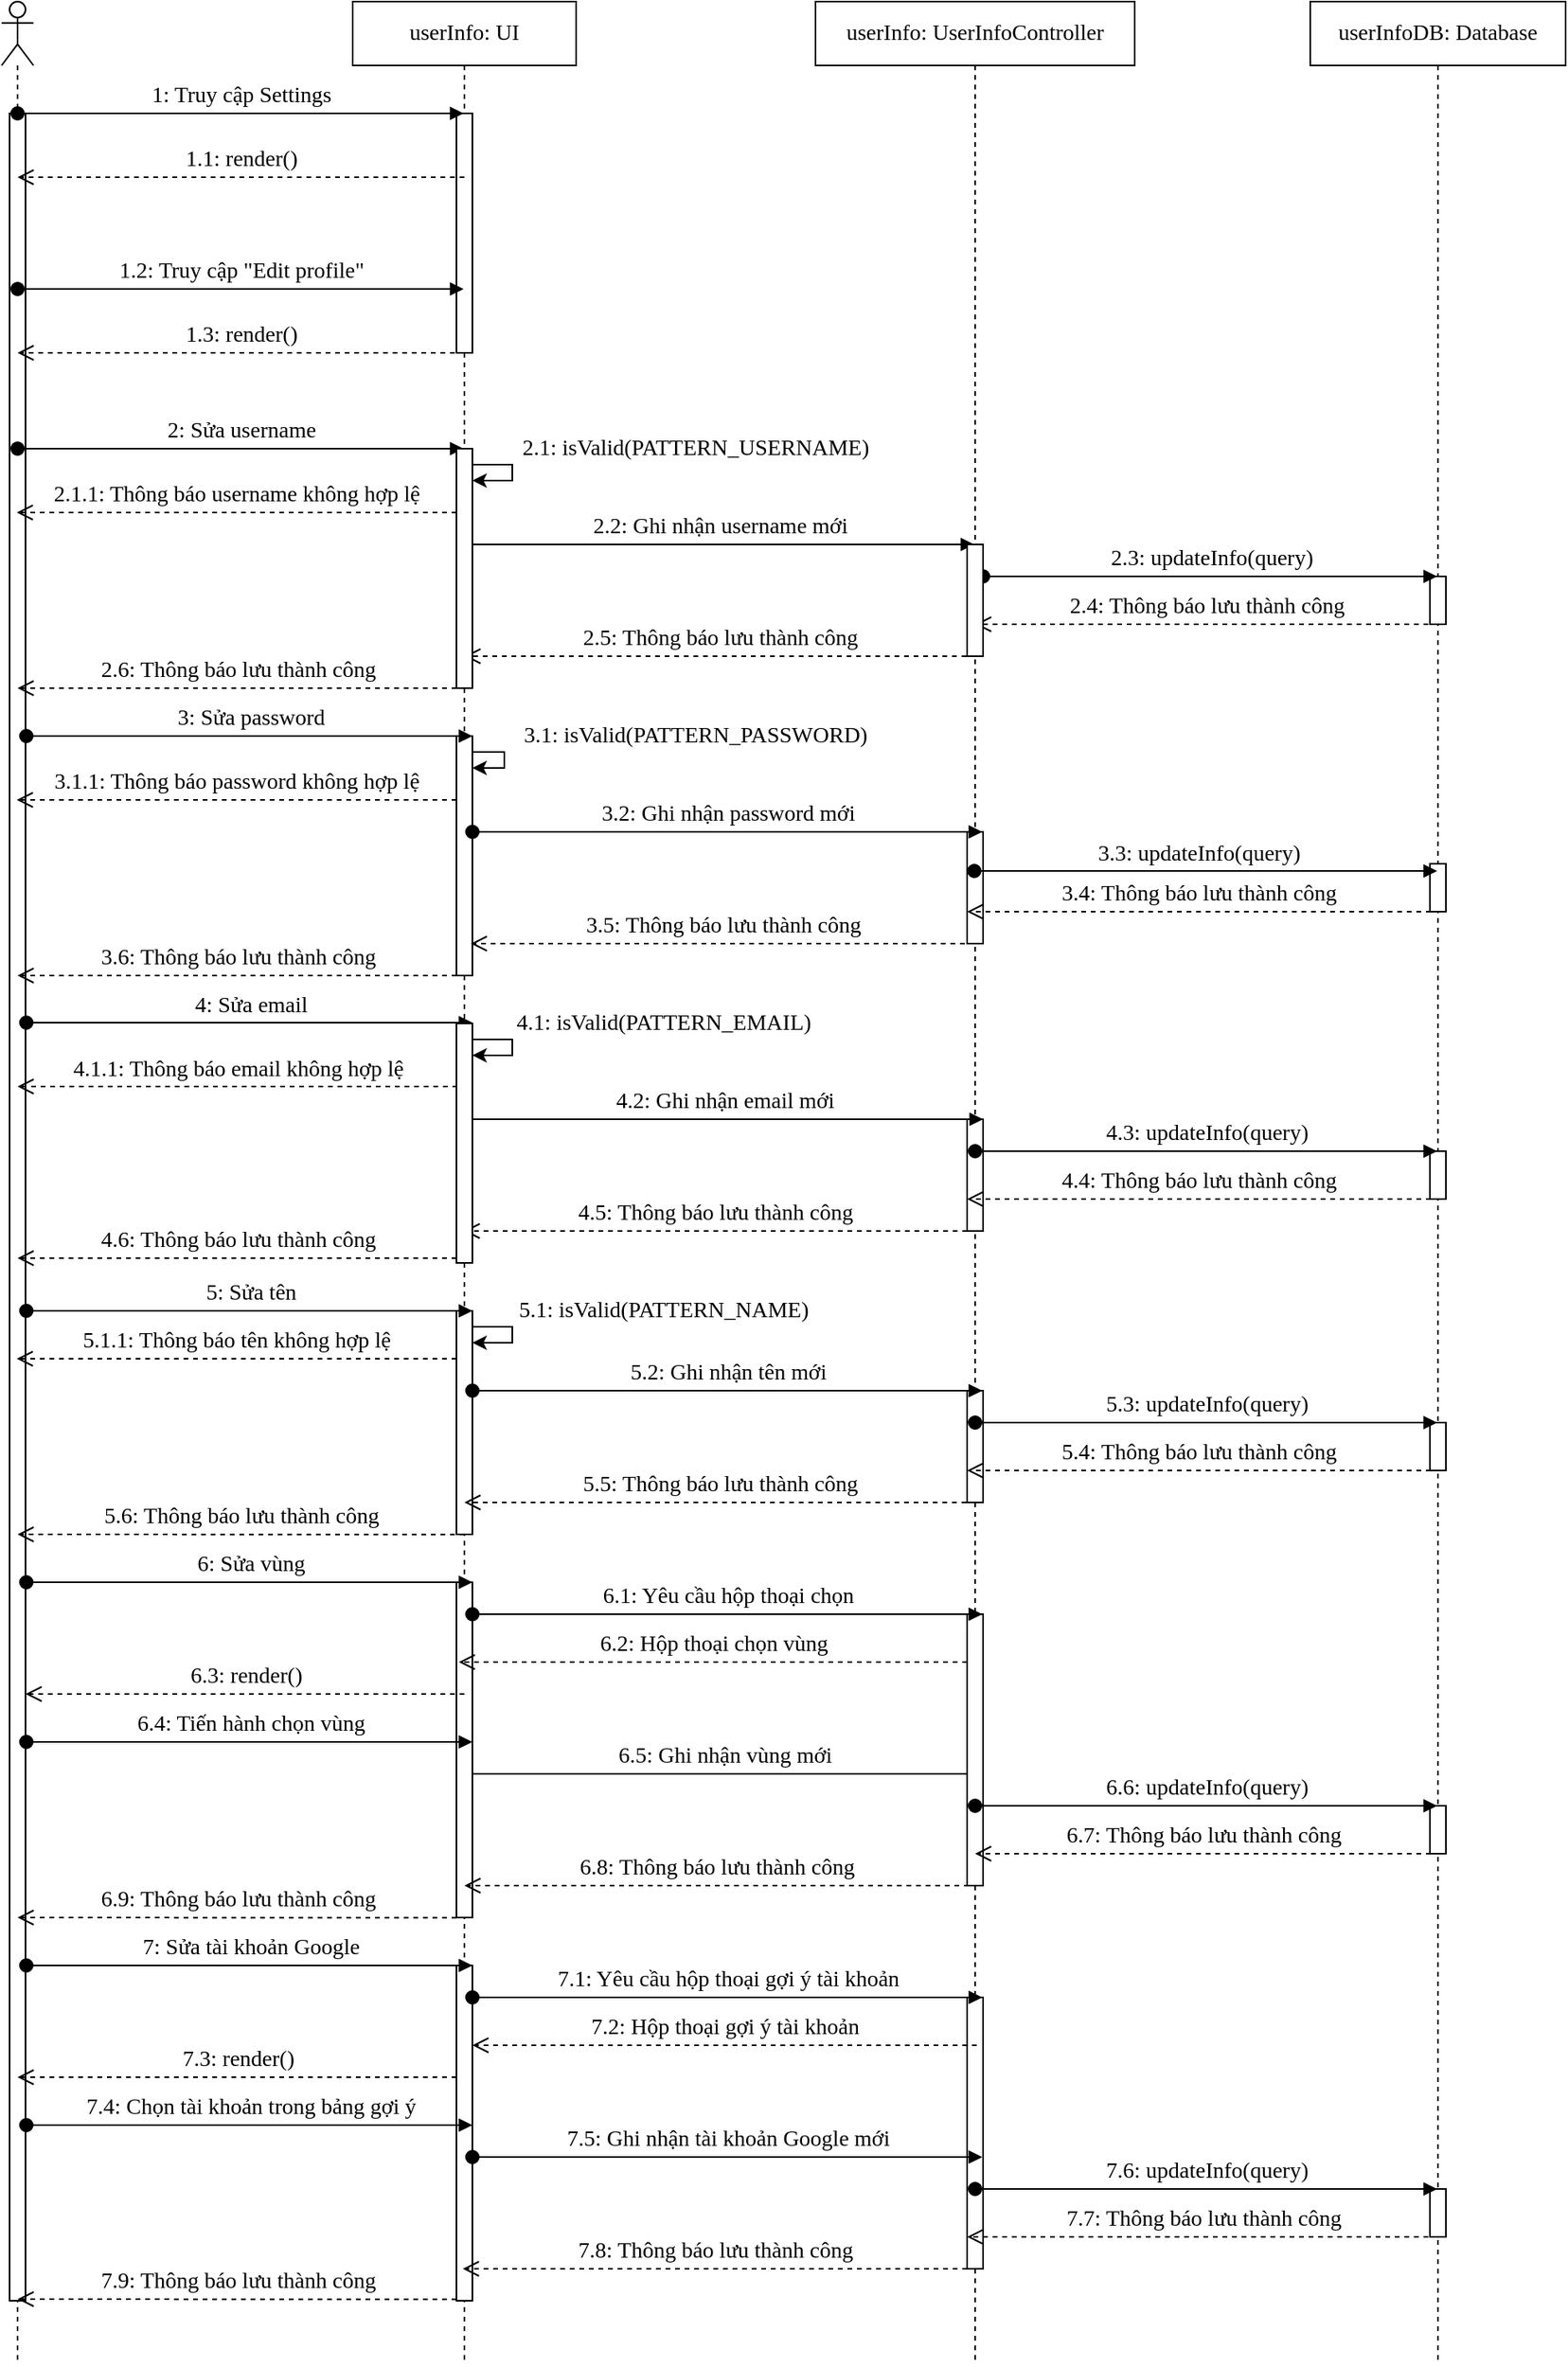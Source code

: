 <mxfile version="13.10.4" type="device"><diagram id="vZMithF2oSo7XbGlCbBh" name="Page-1"><mxGraphModel dx="868" dy="450" grid="1" gridSize="10" guides="1" tooltips="1" connect="1" arrows="1" fold="1" page="1" pageScale="1" pageWidth="2336" pageHeight="1654" math="0" shadow="0"><root><mxCell id="0"/><mxCell id="1" parent="0"/><mxCell id="Ax4j-fQxOVTr2Qwot98N-1" value="" style="shape=umlLifeline;participant=umlActor;perimeter=lifelinePerimeter;whiteSpace=wrap;html=1;container=1;collapsible=0;recursiveResize=0;verticalAlign=top;spacingTop=36;outlineConnect=0;fontFamily=Verdana;fontSize=14;" parent="1" vertex="1"><mxGeometry x="40" y="40" width="20" height="1480" as="geometry"/></mxCell><mxCell id="Ax4j-fQxOVTr2Qwot98N-22" value="" style="html=1;points=[];perimeter=orthogonalPerimeter;fontFamily=Verdana;fontSize=14;" parent="Ax4j-fQxOVTr2Qwot98N-1" vertex="1"><mxGeometry x="5" y="70" width="10" height="1370" as="geometry"/></mxCell><mxCell id="Ax4j-fQxOVTr2Qwot98N-2" value="userInfo: UI" style="shape=umlLifeline;perimeter=lifelinePerimeter;whiteSpace=wrap;html=1;container=1;collapsible=0;recursiveResize=0;outlineConnect=0;fontFamily=Verdana;fontSize=14;" parent="1" vertex="1"><mxGeometry x="260" y="40" width="140" height="1480" as="geometry"/></mxCell><mxCell id="Ax4j-fQxOVTr2Qwot98N-12" value="" style="html=1;points=[];perimeter=orthogonalPerimeter;fontFamily=Verdana;fontSize=14;" parent="Ax4j-fQxOVTr2Qwot98N-2" vertex="1"><mxGeometry x="65" y="280" width="10" height="40" as="geometry"/></mxCell><mxCell id="Ax4j-fQxOVTr2Qwot98N-13" style="edgeStyle=orthogonalEdgeStyle;rounded=0;orthogonalLoop=1;jettySize=auto;html=1;fontFamily=Verdana;fontSize=14;" parent="Ax4j-fQxOVTr2Qwot98N-2" source="Ax4j-fQxOVTr2Qwot98N-12" target="Ax4j-fQxOVTr2Qwot98N-12" edge="1"><mxGeometry relative="1" as="geometry"><Array as="points"><mxPoint x="100" y="290"/><mxPoint x="100" y="300"/></Array></mxGeometry></mxCell><mxCell id="w-pw_osbORtOVs6WW12U-4" value="" style="html=1;points=[];perimeter=orthogonalPerimeter;fontFamily=Verdana;fontSize=14;" parent="Ax4j-fQxOVTr2Qwot98N-2" vertex="1"><mxGeometry x="65" y="70" width="10" height="150" as="geometry"/></mxCell><mxCell id="w-pw_osbORtOVs6WW12U-17" value="" style="html=1;points=[];perimeter=orthogonalPerimeter;fontFamily=Verdana;fontSize=14;" parent="Ax4j-fQxOVTr2Qwot98N-2" vertex="1"><mxGeometry x="65" y="460" width="10" height="30" as="geometry"/></mxCell><mxCell id="w-pw_osbORtOVs6WW12U-18" style="edgeStyle=orthogonalEdgeStyle;rounded=0;orthogonalLoop=1;jettySize=auto;html=1;fontFamily=Verdana;fontSize=14;" parent="Ax4j-fQxOVTr2Qwot98N-2" source="w-pw_osbORtOVs6WW12U-17" target="w-pw_osbORtOVs6WW12U-17" edge="1"><mxGeometry relative="1" as="geometry"><Array as="points"><mxPoint x="95" y="470"/><mxPoint x="90" y="480"/></Array></mxGeometry></mxCell><mxCell id="w-pw_osbORtOVs6WW12U-23" value="" style="html=1;points=[];perimeter=orthogonalPerimeter;fontFamily=Verdana;fontSize=14;" parent="Ax4j-fQxOVTr2Qwot98N-2" vertex="1"><mxGeometry x="65" y="460" width="10" height="150" as="geometry"/></mxCell><mxCell id="w-pw_osbORtOVs6WW12U-39" value="" style="html=1;points=[];perimeter=orthogonalPerimeter;fontFamily=Verdana;fontSize=14;" parent="Ax4j-fQxOVTr2Qwot98N-2" vertex="1"><mxGeometry x="65" y="640" width="10" height="40" as="geometry"/></mxCell><mxCell id="w-pw_osbORtOVs6WW12U-40" style="edgeStyle=orthogonalEdgeStyle;rounded=0;orthogonalLoop=1;jettySize=auto;html=1;fontFamily=Verdana;fontSize=14;" parent="Ax4j-fQxOVTr2Qwot98N-2" source="w-pw_osbORtOVs6WW12U-39" target="w-pw_osbORtOVs6WW12U-39" edge="1"><mxGeometry relative="1" as="geometry"><Array as="points"><mxPoint x="100" y="650"/><mxPoint x="100" y="660"/></Array></mxGeometry></mxCell><mxCell id="w-pw_osbORtOVs6WW12U-56" value="" style="html=1;points=[];perimeter=orthogonalPerimeter;fontFamily=Verdana;fontSize=14;" parent="Ax4j-fQxOVTr2Qwot98N-2" vertex="1"><mxGeometry x="65" y="820" width="10" height="30" as="geometry"/></mxCell><mxCell id="w-pw_osbORtOVs6WW12U-57" style="edgeStyle=orthogonalEdgeStyle;rounded=0;orthogonalLoop=1;jettySize=auto;html=1;fontFamily=Verdana;fontSize=14;" parent="Ax4j-fQxOVTr2Qwot98N-2" source="w-pw_osbORtOVs6WW12U-56" target="w-pw_osbORtOVs6WW12U-56" edge="1"><mxGeometry relative="1" as="geometry"><Array as="points"><mxPoint x="100" y="830"/><mxPoint x="100" y="840"/></Array></mxGeometry></mxCell><mxCell id="w-pw_osbORtOVs6WW12U-61" value="" style="html=1;points=[];perimeter=orthogonalPerimeter;fontFamily=Verdana;fontSize=14;" parent="Ax4j-fQxOVTr2Qwot98N-2" vertex="1"><mxGeometry x="65" y="820" width="10" height="140" as="geometry"/></mxCell><mxCell id="Ax4j-fQxOVTr2Qwot98N-59" value="6.5: Ghi nhận vùng mới" style="html=1;verticalAlign=bottom;startArrow=oval;startFill=1;endArrow=block;startSize=8;fontFamily=Verdana;fontSize=14;" parent="Ax4j-fQxOVTr2Qwot98N-2" source="Ax4j-fQxOVTr2Qwot98N-2" edge="1"><mxGeometry x="0.002" width="60" relative="1" as="geometry"><mxPoint x="75" y="1110" as="sourcePoint"/><mxPoint x="394.5" y="1110" as="targetPoint"/><mxPoint as="offset"/></mxGeometry></mxCell><mxCell id="w-pw_osbORtOVs6WW12U-69" value="" style="html=1;points=[];perimeter=orthogonalPerimeter;fontFamily=Verdana;fontSize=14;" parent="Ax4j-fQxOVTr2Qwot98N-2" vertex="1"><mxGeometry x="65" y="990" width="10" height="210" as="geometry"/></mxCell><mxCell id="w-pw_osbORtOVs6WW12U-82" value="" style="html=1;points=[];perimeter=orthogonalPerimeter;fontFamily=Verdana;fontSize=14;" parent="Ax4j-fQxOVTr2Qwot98N-2" vertex="1"><mxGeometry x="65" y="1230" width="10" height="210" as="geometry"/></mxCell><mxCell id="Ax4j-fQxOVTr2Qwot98N-3" value="userInfo: UserInfoController" style="shape=umlLifeline;perimeter=lifelinePerimeter;whiteSpace=wrap;html=1;container=1;collapsible=0;recursiveResize=0;outlineConnect=0;fontFamily=Verdana;fontSize=14;" parent="1" vertex="1"><mxGeometry x="550" y="40" width="200" height="1480" as="geometry"/></mxCell><mxCell id="w-pw_osbORtOVs6WW12U-27" value="" style="html=1;points=[];perimeter=orthogonalPerimeter;fontFamily=Verdana;fontSize=14;" parent="Ax4j-fQxOVTr2Qwot98N-3" vertex="1"><mxGeometry x="95" y="520" width="10" height="70" as="geometry"/></mxCell><mxCell id="w-pw_osbORtOVs6WW12U-50" value="" style="html=1;points=[];perimeter=orthogonalPerimeter;fontFamily=Verdana;fontSize=14;" parent="Ax4j-fQxOVTr2Qwot98N-3" vertex="1"><mxGeometry x="95" y="700" width="10" height="70" as="geometry"/></mxCell><mxCell id="w-pw_osbORtOVs6WW12U-62" value="" style="html=1;points=[];perimeter=orthogonalPerimeter;fontFamily=Verdana;fontSize=14;" parent="Ax4j-fQxOVTr2Qwot98N-3" vertex="1"><mxGeometry x="95" y="870" width="10" height="70" as="geometry"/></mxCell><mxCell id="w-pw_osbORtOVs6WW12U-70" value="" style="html=1;points=[];perimeter=orthogonalPerimeter;fontFamily=Verdana;fontSize=14;" parent="Ax4j-fQxOVTr2Qwot98N-3" vertex="1"><mxGeometry x="95" y="1010" width="10" height="170" as="geometry"/></mxCell><mxCell id="w-pw_osbORtOVs6WW12U-83" value="" style="html=1;points=[];perimeter=orthogonalPerimeter;fontFamily=Verdana;fontSize=14;" parent="Ax4j-fQxOVTr2Qwot98N-3" vertex="1"><mxGeometry x="95" y="1250" width="10" height="170" as="geometry"/></mxCell><mxCell id="w-pw_osbORtOVs6WW12U-77" value="7.7: Thông báo lưu thành công" style="html=1;verticalAlign=bottom;endArrow=open;dashed=1;endSize=8;fontFamily=Verdana;fontSize=14;exitX=0.5;exitY=1;exitDx=0;exitDy=0;exitPerimeter=0;" parent="Ax4j-fQxOVTr2Qwot98N-3" source="w-pw_osbORtOVs6WW12U-86" edge="1"><mxGeometry relative="1" as="geometry"><mxPoint x="380.5" y="1400" as="sourcePoint"/><mxPoint x="95" y="1400" as="targetPoint"/></mxGeometry></mxCell><mxCell id="Ax4j-fQxOVTr2Qwot98N-4" value="userInfoDB: Database" style="shape=umlLifeline;perimeter=lifelinePerimeter;whiteSpace=wrap;html=1;container=1;collapsible=0;recursiveResize=0;outlineConnect=0;fontFamily=Verdana;fontSize=14;" parent="1" vertex="1"><mxGeometry x="860" y="40" width="160" height="1480" as="geometry"/></mxCell><mxCell id="w-pw_osbORtOVs6WW12U-13" value="" style="html=1;points=[];perimeter=orthogonalPerimeter;fontFamily=Verdana;fontSize=14;" parent="Ax4j-fQxOVTr2Qwot98N-4" vertex="1"><mxGeometry x="75" y="360" width="10" height="30" as="geometry"/></mxCell><mxCell id="w-pw_osbORtOVs6WW12U-26" value="" style="html=1;points=[];perimeter=orthogonalPerimeter;fontFamily=Verdana;fontSize=14;" parent="Ax4j-fQxOVTr2Qwot98N-4" vertex="1"><mxGeometry x="75" y="540" width="10" height="30" as="geometry"/></mxCell><mxCell id="w-pw_osbORtOVs6WW12U-52" value="" style="html=1;points=[];perimeter=orthogonalPerimeter;fontFamily=Verdana;fontSize=14;" parent="Ax4j-fQxOVTr2Qwot98N-4" vertex="1"><mxGeometry x="75" y="720" width="10" height="30" as="geometry"/></mxCell><mxCell id="w-pw_osbORtOVs6WW12U-64" value="" style="html=1;points=[];perimeter=orthogonalPerimeter;fontFamily=Verdana;fontSize=14;" parent="Ax4j-fQxOVTr2Qwot98N-4" vertex="1"><mxGeometry x="75" y="890" width="10" height="30" as="geometry"/></mxCell><mxCell id="w-pw_osbORtOVs6WW12U-72" value="" style="html=1;points=[];perimeter=orthogonalPerimeter;fontFamily=Verdana;fontSize=14;" parent="Ax4j-fQxOVTr2Qwot98N-4" vertex="1"><mxGeometry x="75" y="1130" width="10" height="30" as="geometry"/></mxCell><mxCell id="w-pw_osbORtOVs6WW12U-86" value="" style="html=1;points=[];perimeter=orthogonalPerimeter;fontFamily=Verdana;fontSize=14;" parent="Ax4j-fQxOVTr2Qwot98N-4" vertex="1"><mxGeometry x="75" y="1370" width="10" height="30" as="geometry"/></mxCell><mxCell id="Ax4j-fQxOVTr2Qwot98N-5" value="1: Truy cập Settings" style="html=1;verticalAlign=bottom;startArrow=oval;startFill=1;endArrow=block;startSize=8;fontFamily=Verdana;fontSize=14;" parent="1" target="Ax4j-fQxOVTr2Qwot98N-2" edge="1"><mxGeometry width="60" relative="1" as="geometry"><mxPoint x="50" y="110" as="sourcePoint"/><mxPoint x="110" y="110" as="targetPoint"/></mxGeometry></mxCell><mxCell id="Ax4j-fQxOVTr2Qwot98N-8" value="1.2: Truy cập &quot;Edit profile&quot;" style="html=1;verticalAlign=bottom;startArrow=oval;startFill=1;endArrow=block;startSize=8;fontFamily=Verdana;fontSize=14;" parent="1" edge="1"><mxGeometry width="60" relative="1" as="geometry"><mxPoint x="50" y="220" as="sourcePoint"/><mxPoint x="329.5" y="220" as="targetPoint"/></mxGeometry></mxCell><mxCell id="Ax4j-fQxOVTr2Qwot98N-11" value="2: Sửa username" style="html=1;verticalAlign=bottom;startArrow=oval;startFill=1;endArrow=block;startSize=8;fontFamily=Verdana;fontSize=14;" parent="1" edge="1"><mxGeometry x="0.002" width="60" relative="1" as="geometry"><mxPoint x="50" y="320" as="sourcePoint"/><mxPoint x="329.5" y="320" as="targetPoint"/><mxPoint as="offset"/></mxGeometry></mxCell><mxCell id="Ax4j-fQxOVTr2Qwot98N-14" value="2.1: isValid(PATTERN_USERNAME)" style="text;html=1;strokeColor=none;fillColor=none;align=center;verticalAlign=middle;whiteSpace=wrap;rounded=0;fontFamily=Verdana;fontSize=14;" parent="1" vertex="1"><mxGeometry x="350" y="310" width="250" height="20" as="geometry"/></mxCell><mxCell id="Ax4j-fQxOVTr2Qwot98N-15" value="2.1.1: Thông báo username không hợp lệ" style="html=1;verticalAlign=bottom;endArrow=open;dashed=1;endSize=8;fontFamily=Verdana;fontSize=14;" parent="1" edge="1"><mxGeometry relative="1" as="geometry"><mxPoint x="325" y="360" as="sourcePoint"/><mxPoint x="49.5" y="360" as="targetPoint"/></mxGeometry></mxCell><mxCell id="Ax4j-fQxOVTr2Qwot98N-16" value="2.2: Ghi nhận username mới" style="html=1;verticalAlign=bottom;startArrow=oval;startFill=1;endArrow=block;startSize=8;fontFamily=Verdana;fontSize=14;" parent="1" edge="1"><mxGeometry x="0.002" width="60" relative="1" as="geometry"><mxPoint x="330" y="380" as="sourcePoint"/><mxPoint x="649.5" y="380" as="targetPoint"/><mxPoint as="offset"/></mxGeometry></mxCell><mxCell id="Ax4j-fQxOVTr2Qwot98N-17" value="2.3: updateInfo(query)" style="html=1;verticalAlign=bottom;startArrow=oval;startFill=1;endArrow=block;startSize=8;fontFamily=Verdana;fontSize=14;" parent="1" source="w-pw_osbORtOVs6WW12U-10" edge="1"><mxGeometry width="60" relative="1" as="geometry"><mxPoint x="650" y="400" as="sourcePoint"/><mxPoint x="939.5" y="400" as="targetPoint"/></mxGeometry></mxCell><mxCell id="Ax4j-fQxOVTr2Qwot98N-23" value="3: Sửa password" style="html=1;verticalAlign=bottom;startArrow=oval;startFill=1;endArrow=block;startSize=8;fontFamily=Verdana;fontSize=14;" parent="1" edge="1"><mxGeometry x="0.002" width="60" relative="1" as="geometry"><mxPoint x="55.5" y="500" as="sourcePoint"/><mxPoint x="335" y="500" as="targetPoint"/><mxPoint as="offset"/></mxGeometry></mxCell><mxCell id="Ax4j-fQxOVTr2Qwot98N-24" value="3.1.1: Thông báo password không hợp lệ" style="html=1;verticalAlign=bottom;endArrow=open;dashed=1;endSize=8;fontFamily=Verdana;fontSize=14;" parent="1" edge="1"><mxGeometry relative="1" as="geometry"><mxPoint x="325" y="540" as="sourcePoint"/><mxPoint x="49.5" y="540" as="targetPoint"/></mxGeometry></mxCell><mxCell id="Ax4j-fQxOVTr2Qwot98N-27" value="3.1: isValid(PATTERN_PASSWORD)" style="text;html=1;strokeColor=none;fillColor=none;align=center;verticalAlign=middle;whiteSpace=wrap;rounded=0;fontFamily=Verdana;fontSize=14;" parent="1" vertex="1"><mxGeometry x="350" y="490" width="250" height="20" as="geometry"/></mxCell><mxCell id="Ax4j-fQxOVTr2Qwot98N-28" value="3.2: Ghi nhận password mới" style="html=1;verticalAlign=bottom;startArrow=oval;startFill=1;endArrow=block;startSize=8;fontFamily=Verdana;fontSize=14;" parent="1" edge="1"><mxGeometry x="0.002" width="60" relative="1" as="geometry"><mxPoint x="335" y="560" as="sourcePoint"/><mxPoint x="654.5" y="560" as="targetPoint"/><mxPoint as="offset"/></mxGeometry></mxCell><mxCell id="Ax4j-fQxOVTr2Qwot98N-29" value="3.3: updateInfo(query)" style="html=1;verticalAlign=bottom;startArrow=oval;startFill=1;endArrow=block;startSize=8;fontFamily=Verdana;fontSize=14;" parent="1" edge="1"><mxGeometry x="-0.031" width="60" relative="1" as="geometry"><mxPoint x="649.5" y="584.5" as="sourcePoint"/><mxPoint x="939.5" y="584.5" as="targetPoint"/><mxPoint as="offset"/></mxGeometry></mxCell><mxCell id="Ax4j-fQxOVTr2Qwot98N-33" value="4: Sửa email" style="html=1;verticalAlign=bottom;startArrow=oval;startFill=1;endArrow=block;startSize=8;fontFamily=Verdana;fontSize=14;" parent="1" edge="1"><mxGeometry x="0.002" width="60" relative="1" as="geometry"><mxPoint x="55.5" y="679.5" as="sourcePoint"/><mxPoint x="335" y="679.5" as="targetPoint"/><mxPoint as="offset"/></mxGeometry></mxCell><mxCell id="Ax4j-fQxOVTr2Qwot98N-37" value="4.1: isValid(PATTERN_EMAIL)" style="text;html=1;strokeColor=none;fillColor=none;align=center;verticalAlign=middle;whiteSpace=wrap;rounded=0;fontFamily=Verdana;fontSize=14;" parent="1" vertex="1"><mxGeometry x="350" y="670" width="210" height="20" as="geometry"/></mxCell><mxCell id="Ax4j-fQxOVTr2Qwot98N-39" value="4.2: Ghi nhận email mới" style="html=1;verticalAlign=bottom;startArrow=oval;startFill=1;endArrow=block;startSize=8;fontFamily=Verdana;fontSize=14;" parent="1" source="Ax4j-fQxOVTr2Qwot98N-2" edge="1"><mxGeometry x="0.002" width="60" relative="1" as="geometry"><mxPoint x="335.5" y="740" as="sourcePoint"/><mxPoint x="655" y="740" as="targetPoint"/><mxPoint as="offset"/></mxGeometry></mxCell><mxCell id="Ax4j-fQxOVTr2Qwot98N-40" value="4.3: updateInfo(query)" style="html=1;verticalAlign=bottom;startArrow=oval;startFill=1;endArrow=block;startSize=8;fontFamily=Verdana;fontSize=14;" parent="1" edge="1"><mxGeometry width="60" relative="1" as="geometry"><mxPoint x="650" y="760" as="sourcePoint"/><mxPoint x="939.5" y="760" as="targetPoint"/></mxGeometry></mxCell><mxCell id="Ax4j-fQxOVTr2Qwot98N-44" value="5: Sửa tên" style="html=1;verticalAlign=bottom;startArrow=oval;startFill=1;endArrow=block;startSize=8;fontFamily=Verdana;fontSize=14;" parent="1" edge="1"><mxGeometry x="0.002" width="60" relative="1" as="geometry"><mxPoint x="55.5" y="860" as="sourcePoint"/><mxPoint x="335" y="860" as="targetPoint"/><mxPoint as="offset"/></mxGeometry></mxCell><mxCell id="Ax4j-fQxOVTr2Qwot98N-45" value="5.1.1: Thông báo tên không hợp lệ" style="html=1;verticalAlign=bottom;endArrow=open;dashed=1;endSize=8;fontFamily=Verdana;fontSize=14;" parent="1" edge="1"><mxGeometry relative="1" as="geometry"><mxPoint x="325" y="890" as="sourcePoint"/><mxPoint x="49.5" y="890" as="targetPoint"/></mxGeometry></mxCell><mxCell id="Ax4j-fQxOVTr2Qwot98N-46" value="5.2: Ghi nhận tên mới" style="html=1;verticalAlign=bottom;startArrow=oval;startFill=1;endArrow=block;startSize=8;fontFamily=Verdana;fontSize=14;" parent="1" edge="1"><mxGeometry x="0.002" width="60" relative="1" as="geometry"><mxPoint x="335" y="910" as="sourcePoint"/><mxPoint x="654.5" y="910" as="targetPoint"/><mxPoint as="offset"/></mxGeometry></mxCell><mxCell id="Ax4j-fQxOVTr2Qwot98N-47" value="5.3: updateInfo(query)" style="html=1;verticalAlign=bottom;startArrow=oval;startFill=1;endArrow=block;startSize=8;fontFamily=Verdana;fontSize=14;" parent="1" edge="1"><mxGeometry width="60" relative="1" as="geometry"><mxPoint x="650" y="930" as="sourcePoint"/><mxPoint x="939.5" y="930" as="targetPoint"/></mxGeometry></mxCell><mxCell id="Ax4j-fQxOVTr2Qwot98N-52" value="5.1: isValid(PATTERN_NAME)" style="text;html=1;strokeColor=none;fillColor=none;align=center;verticalAlign=middle;whiteSpace=wrap;rounded=0;fontFamily=Verdana;fontSize=14;" parent="1" vertex="1"><mxGeometry x="350" y="850" width="210" height="20" as="geometry"/></mxCell><mxCell id="Ax4j-fQxOVTr2Qwot98N-54" value="6: Sửa vùng" style="html=1;verticalAlign=bottom;startArrow=oval;startFill=1;endArrow=block;startSize=8;fontFamily=Verdana;fontSize=14;" parent="1" edge="1"><mxGeometry x="0.002" width="60" relative="1" as="geometry"><mxPoint x="55.5" y="1030" as="sourcePoint"/><mxPoint x="335" y="1030" as="targetPoint"/><mxPoint as="offset"/></mxGeometry></mxCell><mxCell id="Ax4j-fQxOVTr2Qwot98N-56" value="6.1: Yêu cầu hộp thoại chọn" style="html=1;verticalAlign=bottom;startArrow=oval;startFill=1;endArrow=block;startSize=8;fontFamily=Verdana;fontSize=14;" parent="1" edge="1"><mxGeometry x="0.002" width="60" relative="1" as="geometry"><mxPoint x="335" y="1050" as="sourcePoint"/><mxPoint x="654.5" y="1050" as="targetPoint"/><mxPoint as="offset"/></mxGeometry></mxCell><mxCell id="Ax4j-fQxOVTr2Qwot98N-57" value="6.2: Hộp thoại chọn vùng" style="html=1;verticalAlign=bottom;endArrow=open;dashed=1;endSize=8;fontFamily=Verdana;fontSize=14;entryX=0.507;entryY=0.714;entryDx=0;entryDy=0;entryPerimeter=0;" parent="1" edge="1"><mxGeometry relative="1" as="geometry"><mxPoint x="645" y="1080" as="sourcePoint"/><mxPoint x="326.48" y="1080" as="targetPoint"/></mxGeometry></mxCell><mxCell id="Ax4j-fQxOVTr2Qwot98N-58" value="6.4: Tiến hành chọn vùng" style="html=1;verticalAlign=bottom;startArrow=oval;startFill=1;endArrow=block;startSize=8;fontFamily=Verdana;fontSize=14;" parent="1" edge="1"><mxGeometry x="0.002" width="60" relative="1" as="geometry"><mxPoint x="55.5" y="1130" as="sourcePoint"/><mxPoint x="335" y="1130" as="targetPoint"/><mxPoint as="offset"/></mxGeometry></mxCell><mxCell id="Ax4j-fQxOVTr2Qwot98N-60" value="6.6: updateInfo(query)" style="html=1;verticalAlign=bottom;startArrow=oval;startFill=1;endArrow=block;startSize=8;fontFamily=Verdana;fontSize=14;" parent="1" edge="1"><mxGeometry width="60" relative="1" as="geometry"><mxPoint x="650" y="1170" as="sourcePoint"/><mxPoint x="939.5" y="1170" as="targetPoint"/></mxGeometry></mxCell><mxCell id="Ax4j-fQxOVTr2Qwot98N-66" value="7: Sửa tài khoản Google" style="html=1;verticalAlign=bottom;startArrow=oval;startFill=1;endArrow=block;startSize=8;fontFamily=Verdana;fontSize=14;" parent="1" edge="1"><mxGeometry x="0.002" width="60" relative="1" as="geometry"><mxPoint x="55.5" y="1270" as="sourcePoint"/><mxPoint x="335" y="1270" as="targetPoint"/><mxPoint as="offset"/></mxGeometry></mxCell><mxCell id="Ax4j-fQxOVTr2Qwot98N-67" value="7.1: Yêu cầu hộp thoại gợi ý tài khoản" style="html=1;verticalAlign=bottom;startArrow=oval;startFill=1;endArrow=block;startSize=8;fontFamily=Verdana;fontSize=14;" parent="1" edge="1"><mxGeometry x="0.002" width="60" relative="1" as="geometry"><mxPoint x="335" y="1290" as="sourcePoint"/><mxPoint x="654.5" y="1290" as="targetPoint"/><mxPoint as="offset"/></mxGeometry></mxCell><mxCell id="Ax4j-fQxOVTr2Qwot98N-68" value="7.4: Chọn tài khoản trong bảng gợi ý" style="html=1;verticalAlign=bottom;startArrow=oval;startFill=1;endArrow=block;startSize=8;fontFamily=Verdana;fontSize=14;" parent="1" edge="1"><mxGeometry x="0.002" width="60" relative="1" as="geometry"><mxPoint x="55.5" y="1370" as="sourcePoint"/><mxPoint x="335" y="1370" as="targetPoint"/><mxPoint as="offset"/></mxGeometry></mxCell><mxCell id="Ax4j-fQxOVTr2Qwot98N-69" value="7.5: Ghi nhận tài khoản Google mới" style="html=1;verticalAlign=bottom;startArrow=oval;startFill=1;endArrow=block;startSize=8;fontFamily=Verdana;fontSize=14;" parent="1" edge="1"><mxGeometry x="0.002" width="60" relative="1" as="geometry"><mxPoint x="335" y="1390" as="sourcePoint"/><mxPoint x="654.5" y="1390" as="targetPoint"/><mxPoint as="offset"/></mxGeometry></mxCell><mxCell id="Ax4j-fQxOVTr2Qwot98N-70" value="7.6: updateInfo(query)" style="html=1;verticalAlign=bottom;startArrow=oval;startFill=1;endArrow=block;startSize=8;fontFamily=Verdana;fontSize=14;" parent="1" edge="1"><mxGeometry width="60" relative="1" as="geometry"><mxPoint x="650" y="1410" as="sourcePoint"/><mxPoint x="939.5" y="1410" as="targetPoint"/></mxGeometry></mxCell><mxCell id="w-pw_osbORtOVs6WW12U-1" value="1.1: render()" style="html=1;verticalAlign=bottom;endArrow=open;dashed=1;endSize=8;fontFamily=Verdana;fontSize=14;" parent="1" edge="1"><mxGeometry relative="1" as="geometry"><mxPoint x="330" y="150" as="sourcePoint"/><mxPoint x="50" y="150" as="targetPoint"/></mxGeometry></mxCell><mxCell id="w-pw_osbORtOVs6WW12U-3" value="1.3: render()" style="html=1;verticalAlign=bottom;endArrow=open;dashed=1;endSize=8;fontFamily=Verdana;fontSize=14;" parent="1" edge="1"><mxGeometry relative="1" as="geometry"><mxPoint x="330" y="260" as="sourcePoint"/><mxPoint x="50" y="260" as="targetPoint"/></mxGeometry></mxCell><mxCell id="w-pw_osbORtOVs6WW12U-6" value="2.4: Thông báo lưu thành công" style="html=1;verticalAlign=bottom;endArrow=open;dashed=1;endSize=8;fontFamily=Verdana;fontSize=14;" parent="1" target="Ax4j-fQxOVTr2Qwot98N-3" edge="1"><mxGeometry relative="1" as="geometry"><mxPoint x="940" y="430" as="sourcePoint"/><mxPoint x="860" y="430" as="targetPoint"/></mxGeometry></mxCell><mxCell id="w-pw_osbORtOVs6WW12U-7" value="2.5: Thông báo lưu thành công" style="html=1;verticalAlign=bottom;endArrow=open;dashed=1;endSize=8;fontFamily=Verdana;fontSize=14;" parent="1" target="Ax4j-fQxOVTr2Qwot98N-2" edge="1"><mxGeometry relative="1" as="geometry"><mxPoint x="650.5" y="450" as="sourcePoint"/><mxPoint x="360" y="450" as="targetPoint"/></mxGeometry></mxCell><mxCell id="w-pw_osbORtOVs6WW12U-8" value="2.6: Thông báo lưu thành công" style="html=1;verticalAlign=bottom;endArrow=open;dashed=1;endSize=8;fontFamily=Verdana;fontSize=14;" parent="1" edge="1"><mxGeometry relative="1" as="geometry"><mxPoint x="325" y="470" as="sourcePoint"/><mxPoint x="50" y="470" as="targetPoint"/></mxGeometry></mxCell><mxCell id="w-pw_osbORtOVs6WW12U-10" value="" style="html=1;points=[];perimeter=orthogonalPerimeter;fontFamily=Verdana;fontSize=14;" parent="1" vertex="1"><mxGeometry x="645" y="380" width="10" height="70" as="geometry"/></mxCell><mxCell id="w-pw_osbORtOVs6WW12U-19" value="3.4: Thông báo lưu thành công" style="html=1;verticalAlign=bottom;endArrow=open;dashed=1;endSize=8;fontFamily=Verdana;fontSize=14;" parent="1" edge="1"><mxGeometry relative="1" as="geometry"><mxPoint x="935.5" y="610" as="sourcePoint"/><mxPoint x="645" y="610" as="targetPoint"/></mxGeometry></mxCell><mxCell id="w-pw_osbORtOVs6WW12U-20" value="3.5: Thông báo lưu thành công" style="html=1;verticalAlign=bottom;endArrow=open;dashed=1;endSize=8;fontFamily=Verdana;fontSize=14;" parent="1" edge="1"><mxGeometry relative="1" as="geometry"><mxPoint x="649.5" y="630" as="sourcePoint"/><mxPoint x="334" y="630" as="targetPoint"/></mxGeometry></mxCell><mxCell id="w-pw_osbORtOVs6WW12U-22" value="3.6: Thông báo lưu thành công" style="html=1;verticalAlign=bottom;endArrow=open;dashed=1;endSize=8;fontFamily=Verdana;fontSize=14;" parent="1" edge="1"><mxGeometry relative="1" as="geometry"><mxPoint x="325" y="650" as="sourcePoint"/><mxPoint x="50" y="650" as="targetPoint"/></mxGeometry></mxCell><mxCell id="w-pw_osbORtOVs6WW12U-45" value="4.1.1: Thông báo email không hợp lệ" style="html=1;verticalAlign=bottom;endArrow=open;dashed=1;endSize=8;fontFamily=Verdana;fontSize=14;" parent="1" edge="1"><mxGeometry relative="1" as="geometry"><mxPoint x="325.5" y="719.5" as="sourcePoint"/><mxPoint x="50" y="719.5" as="targetPoint"/></mxGeometry></mxCell><mxCell id="w-pw_osbORtOVs6WW12U-46" value="4.4: Thông báo lưu thành công" style="html=1;verticalAlign=bottom;endArrow=open;dashed=1;endSize=8;fontFamily=Verdana;fontSize=14;" parent="1" edge="1"><mxGeometry relative="1" as="geometry"><mxPoint x="935.5" y="790" as="sourcePoint"/><mxPoint x="645" y="790" as="targetPoint"/></mxGeometry></mxCell><mxCell id="w-pw_osbORtOVs6WW12U-47" value="4.5: Thông báo lưu thành công" style="html=1;verticalAlign=bottom;endArrow=open;dashed=1;endSize=8;fontFamily=Verdana;fontSize=14;" parent="1" edge="1"><mxGeometry relative="1" as="geometry"><mxPoint x="645" y="810" as="sourcePoint"/><mxPoint x="329.5" y="810" as="targetPoint"/></mxGeometry></mxCell><mxCell id="w-pw_osbORtOVs6WW12U-48" value="4.6: Thông báo lưu thành công" style="html=1;verticalAlign=bottom;endArrow=open;dashed=1;endSize=8;fontFamily=Verdana;fontSize=14;" parent="1" edge="1"><mxGeometry relative="1" as="geometry"><mxPoint x="325" y="827" as="sourcePoint"/><mxPoint x="50" y="827" as="targetPoint"/></mxGeometry></mxCell><mxCell id="w-pw_osbORtOVs6WW12U-49" value="" style="html=1;points=[];perimeter=orthogonalPerimeter;fontFamily=Verdana;fontSize=14;" parent="1" vertex="1"><mxGeometry x="325" y="680" width="10" height="150" as="geometry"/></mxCell><mxCell id="w-pw_osbORtOVs6WW12U-9" value="" style="html=1;points=[];perimeter=orthogonalPerimeter;fontFamily=Verdana;fontSize=14;" parent="1" vertex="1"><mxGeometry x="325" y="320" width="10" height="150" as="geometry"/></mxCell><mxCell id="w-pw_osbORtOVs6WW12U-58" value="5.4: Thông báo lưu thành công" style="html=1;verticalAlign=bottom;endArrow=open;dashed=1;endSize=8;fontFamily=Verdana;fontSize=14;" parent="1" edge="1"><mxGeometry relative="1" as="geometry"><mxPoint x="935.5" y="960" as="sourcePoint"/><mxPoint x="645" y="960" as="targetPoint"/></mxGeometry></mxCell><mxCell id="w-pw_osbORtOVs6WW12U-59" value="5.5: Thông báo lưu thành công" style="html=1;verticalAlign=bottom;endArrow=open;dashed=1;endSize=8;fontFamily=Verdana;fontSize=14;" parent="1" target="Ax4j-fQxOVTr2Qwot98N-2" edge="1"><mxGeometry relative="1" as="geometry"><mxPoint x="650.5" y="980" as="sourcePoint"/><mxPoint x="335" y="980" as="targetPoint"/></mxGeometry></mxCell><mxCell id="w-pw_osbORtOVs6WW12U-60" value="5.6: Thông báo lưu thành công" style="html=1;verticalAlign=bottom;endArrow=open;dashed=1;endSize=8;fontFamily=Verdana;fontSize=14;exitX=0.5;exitY=0.761;exitDx=0;exitDy=0;exitPerimeter=0;" parent="1" edge="1"><mxGeometry relative="1" as="geometry"><mxPoint x="330" y="1000.18" as="sourcePoint"/><mxPoint x="50" y="1000" as="targetPoint"/></mxGeometry></mxCell><mxCell id="w-pw_osbORtOVs6WW12U-65" value="6.3: render()" style="html=1;verticalAlign=bottom;endArrow=open;dashed=1;endSize=8;fontFamily=Verdana;fontSize=14;" parent="1" edge="1"><mxGeometry relative="1" as="geometry"><mxPoint x="330" y="1100" as="sourcePoint"/><mxPoint x="55" y="1100" as="targetPoint"/></mxGeometry></mxCell><mxCell id="w-pw_osbORtOVs6WW12U-66" value="6.7: Thông báo lưu thành công" style="html=1;verticalAlign=bottom;endArrow=open;dashed=1;endSize=8;fontFamily=Verdana;fontSize=14;" parent="1" edge="1"><mxGeometry relative="1" as="geometry"><mxPoint x="935.5" y="1200" as="sourcePoint"/><mxPoint x="650" y="1200" as="targetPoint"/></mxGeometry></mxCell><mxCell id="w-pw_osbORtOVs6WW12U-67" value="6.8: Thông báo lưu thành công" style="html=1;verticalAlign=bottom;endArrow=open;dashed=1;endSize=8;fontFamily=Verdana;fontSize=14;" parent="1" edge="1"><mxGeometry relative="1" as="geometry"><mxPoint x="646" y="1220" as="sourcePoint"/><mxPoint x="330" y="1220" as="targetPoint"/></mxGeometry></mxCell><mxCell id="w-pw_osbORtOVs6WW12U-68" value="6.9: Thông báo lưu thành công" style="html=1;verticalAlign=bottom;endArrow=open;dashed=1;endSize=8;fontFamily=Verdana;fontSize=14;exitX=0.5;exitY=0.761;exitDx=0;exitDy=0;exitPerimeter=0;" parent="1" edge="1"><mxGeometry relative="1" as="geometry"><mxPoint x="325" y="1240.18" as="sourcePoint"/><mxPoint x="50" y="1240" as="targetPoint"/></mxGeometry></mxCell><mxCell id="w-pw_osbORtOVs6WW12U-74" value="7.2: Hộp thoại gợi ý tài khoản" style="html=1;verticalAlign=bottom;endArrow=open;dashed=1;endSize=8;fontFamily=Verdana;fontSize=14;" parent="1" edge="1"><mxGeometry relative="1" as="geometry"><mxPoint x="651" y="1320" as="sourcePoint"/><mxPoint x="335" y="1320" as="targetPoint"/></mxGeometry></mxCell><mxCell id="w-pw_osbORtOVs6WW12U-76" value="7.3: render()" style="html=1;verticalAlign=bottom;endArrow=open;dashed=1;endSize=8;fontFamily=Verdana;fontSize=14;" parent="1" edge="1"><mxGeometry relative="1" as="geometry"><mxPoint x="325" y="1340" as="sourcePoint"/><mxPoint x="50" y="1340" as="targetPoint"/></mxGeometry></mxCell><mxCell id="w-pw_osbORtOVs6WW12U-78" value="7.8: Thông báo lưu thành công" style="html=1;verticalAlign=bottom;endArrow=open;dashed=1;endSize=8;fontFamily=Verdana;fontSize=14;" parent="1" edge="1"><mxGeometry relative="1" as="geometry"><mxPoint x="645" y="1460" as="sourcePoint"/><mxPoint x="329" y="1460" as="targetPoint"/></mxGeometry></mxCell><mxCell id="w-pw_osbORtOVs6WW12U-79" value="7.9: Thông báo lưu thành công" style="html=1;verticalAlign=bottom;endArrow=open;dashed=1;endSize=8;fontFamily=Verdana;fontSize=14;exitX=0.5;exitY=0.761;exitDx=0;exitDy=0;exitPerimeter=0;" parent="1" edge="1"><mxGeometry relative="1" as="geometry"><mxPoint x="325" y="1479.18" as="sourcePoint"/><mxPoint x="50" y="1479" as="targetPoint"/></mxGeometry></mxCell></root></mxGraphModel></diagram></mxfile>